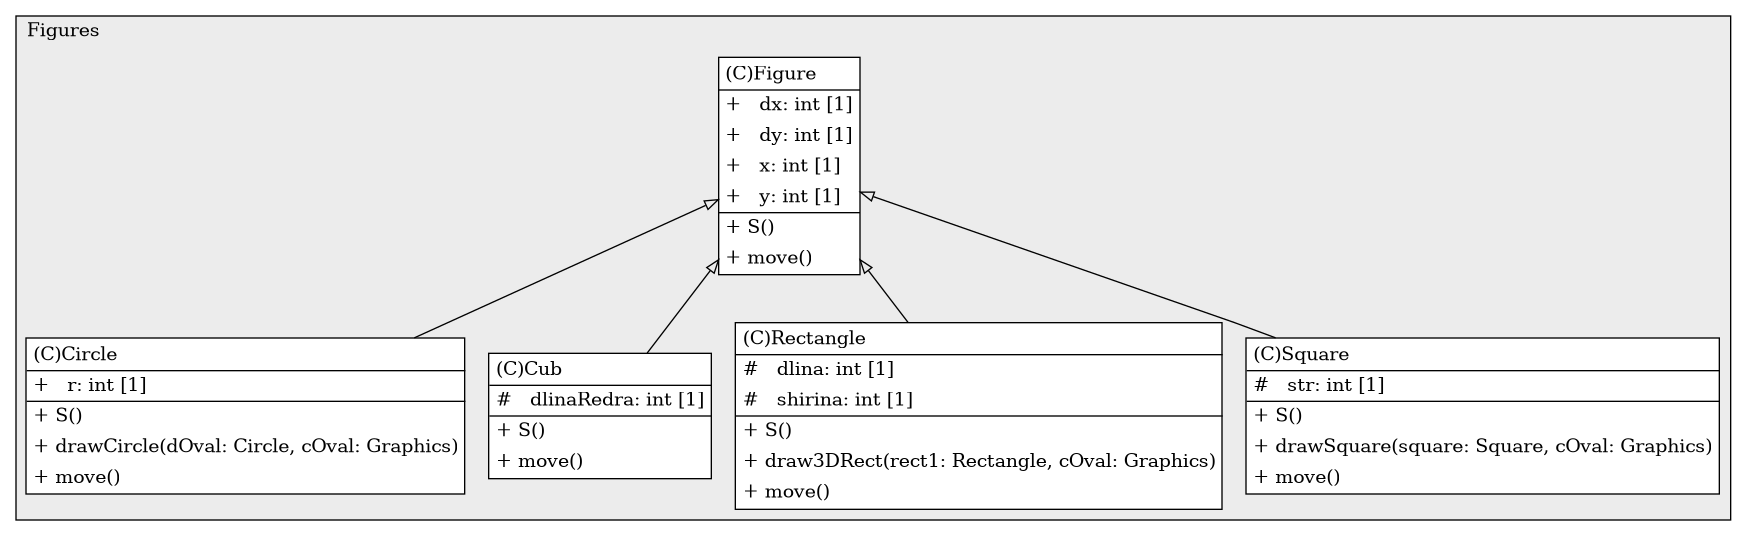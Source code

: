 @startuml

/' diagram meta data start
config=StructureConfiguration;
{
  "projectClassification": {
    "searchMode": "OpenProject", // OpenProject, AllProjects
    "includedProjects": "",
    "pathEndKeywords": "*.impl",
    "isClientPath": "",
    "isClientName": "",
    "isTestPath": "",
    "isTestName": "",
    "isMappingPath": "",
    "isMappingName": "",
    "isDataAccessPath": "",
    "isDataAccessName": "",
    "isDataStructurePath": "",
    "isDataStructureName": "",
    "isInterfaceStructuresPath": "",
    "isInterfaceStructuresName": "",
    "isEntryPointPath": "",
    "isEntryPointName": "",
    "treatFinalFieldsAsMandatory": false
  },
  "graphRestriction": {
    "classPackageExcludeFilter": "",
    "classPackageIncludeFilter": "",
    "classNameExcludeFilter": "",
    "classNameIncludeFilter": "",
    "methodNameExcludeFilter": "",
    "methodNameIncludeFilter": "",
    "removeByInheritance": "", // inheritance/annotation based filtering is done in a second step
    "removeByAnnotation": "",
    "removeByClassPackage": "", // cleanup the graph after inheritance/annotation based filtering is done
    "removeByClassName": "",
    "cutMappings": false,
    "cutEnum": true,
    "cutTests": true,
    "cutClient": true,
    "cutDataAccess": false,
    "cutInterfaceStructures": false,
    "cutDataStructures": false,
    "cutGetterAndSetter": true,
    "cutConstructors": true
  },
  "graphTraversal": {
    "forwardDepth": 6,
    "backwardDepth": 6,
    "classPackageExcludeFilter": "",
    "classPackageIncludeFilter": "",
    "classNameExcludeFilter": "",
    "classNameIncludeFilter": "",
    "methodNameExcludeFilter": "",
    "methodNameIncludeFilter": "",
    "hideMappings": false,
    "hideDataStructures": false,
    "hidePrivateMethods": true,
    "hideInterfaceCalls": true, // indirection: implementation -> interface (is hidden) -> implementation
    "onlyShowApplicationEntryPoints": false, // root node is included
    "useMethodCallsForStructureDiagram": "ForwardOnly" // ForwardOnly, BothDirections, No
  },
  "details": {
    "aggregation": "GroupByClass", // ByClass, GroupByClass, None
    "showClassGenericTypes": true,
    "showMethods": true,
    "showMethodParameterNames": true,
    "showMethodParameterTypes": true,
    "showMethodReturnType": true,
    "showPackageLevels": 2,
    "showDetailedClassStructure": true
  },
  "rootClass": "Figures.Figure",
  "extensionCallbackMethod": "" // qualified.class.name#methodName - signature: public static String method(String)
}
diagram meta data end '/



digraph g {
    rankdir="TB"
    splines=polyline
    

'nodes 
subgraph cluster_805530095 { 
   	label=Figures
	labeljust=l
	fillcolor="#ececec"
	style=filled
   
   Circle805530095[
	label=<<TABLE BORDER="1" CELLBORDER="0" CELLPADDING="4" CELLSPACING="0">
<TR><TD ALIGN="LEFT" >(C)Circle</TD></TR>
<HR/>
<TR><TD ALIGN="LEFT" >+   r: int [1]</TD></TR>
<HR/>
<TR><TD ALIGN="LEFT" >+ S()</TD></TR>
<TR><TD ALIGN="LEFT" >+ drawCircle(dOval: Circle, cOval: Graphics)</TD></TR>
<TR><TD ALIGN="LEFT" >+ move()</TD></TR>
</TABLE>>
	style=filled
	margin=0
	shape=plaintext
	fillcolor="#FFFFFF"
];

Cub805530095[
	label=<<TABLE BORDER="1" CELLBORDER="0" CELLPADDING="4" CELLSPACING="0">
<TR><TD ALIGN="LEFT" >(C)Cub</TD></TR>
<HR/>
<TR><TD ALIGN="LEFT" >#   dlinaRedra: int [1]</TD></TR>
<HR/>
<TR><TD ALIGN="LEFT" >+ S()</TD></TR>
<TR><TD ALIGN="LEFT" >+ move()</TD></TR>
</TABLE>>
	style=filled
	margin=0
	shape=plaintext
	fillcolor="#FFFFFF"
];

Figure805530095[
	label=<<TABLE BORDER="1" CELLBORDER="0" CELLPADDING="4" CELLSPACING="0">
<TR><TD ALIGN="LEFT" >(C)Figure</TD></TR>
<HR/>
<TR><TD ALIGN="LEFT" >+   dx: int [1]</TD></TR>
<TR><TD ALIGN="LEFT" >+   dy: int [1]</TD></TR>
<TR><TD ALIGN="LEFT" >+   x: int [1]</TD></TR>
<TR><TD ALIGN="LEFT" >+   y: int [1]</TD></TR>
<HR/>
<TR><TD ALIGN="LEFT" >+ S()</TD></TR>
<TR><TD ALIGN="LEFT" >+ move()</TD></TR>
</TABLE>>
	style=filled
	margin=0
	shape=plaintext
	fillcolor="#FFFFFF"
];

Rectangle805530095[
	label=<<TABLE BORDER="1" CELLBORDER="0" CELLPADDING="4" CELLSPACING="0">
<TR><TD ALIGN="LEFT" >(C)Rectangle</TD></TR>
<HR/>
<TR><TD ALIGN="LEFT" >#   dlina: int [1]</TD></TR>
<TR><TD ALIGN="LEFT" >#   shirina: int [1]</TD></TR>
<HR/>
<TR><TD ALIGN="LEFT" >+ S()</TD></TR>
<TR><TD ALIGN="LEFT" >+ draw3DRect(rect1: Rectangle, cOval: Graphics)</TD></TR>
<TR><TD ALIGN="LEFT" >+ move()</TD></TR>
</TABLE>>
	style=filled
	margin=0
	shape=plaintext
	fillcolor="#FFFFFF"
];

Square805530095[
	label=<<TABLE BORDER="1" CELLBORDER="0" CELLPADDING="4" CELLSPACING="0">
<TR><TD ALIGN="LEFT" >(C)Square</TD></TR>
<HR/>
<TR><TD ALIGN="LEFT" >#   str: int [1]</TD></TR>
<HR/>
<TR><TD ALIGN="LEFT" >+ S()</TD></TR>
<TR><TD ALIGN="LEFT" >+ drawSquare(square: Square, cOval: Graphics)</TD></TR>
<TR><TD ALIGN="LEFT" >+ move()</TD></TR>
</TABLE>>
	style=filled
	margin=0
	shape=plaintext
	fillcolor="#FFFFFF"
];
} 

'edges    
Figure805530095 -> Circle805530095[arrowhead=none, arrowtail=empty, dir=both];
Figure805530095 -> Cub805530095[arrowhead=none, arrowtail=empty, dir=both];
Figure805530095 -> Rectangle805530095[arrowhead=none, arrowtail=empty, dir=both];
Figure805530095 -> Square805530095[arrowhead=none, arrowtail=empty, dir=both];
    
}
@enduml